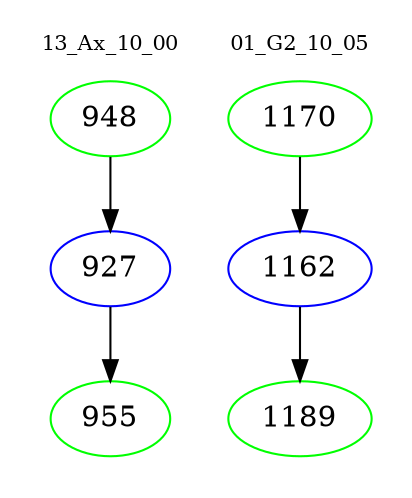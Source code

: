 digraph{
subgraph cluster_0 {
color = white
label = "13_Ax_10_00";
fontsize=10;
T0_948 [label="948", color="green"]
T0_948 -> T0_927 [color="black"]
T0_927 [label="927", color="blue"]
T0_927 -> T0_955 [color="black"]
T0_955 [label="955", color="green"]
}
subgraph cluster_1 {
color = white
label = "01_G2_10_05";
fontsize=10;
T1_1170 [label="1170", color="green"]
T1_1170 -> T1_1162 [color="black"]
T1_1162 [label="1162", color="blue"]
T1_1162 -> T1_1189 [color="black"]
T1_1189 [label="1189", color="green"]
}
}
